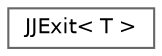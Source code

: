 digraph "Graphical Class Hierarchy"
{
 // INTERACTIVE_SVG=YES
 // LATEX_PDF_SIZE
  bgcolor="transparent";
  edge [fontname=Helvetica,fontsize=10,labelfontname=Helvetica,labelfontsize=10];
  node [fontname=Helvetica,fontsize=10,shape=box,height=0.2,width=0.4];
  rankdir="LR";
  Node0 [label="JJExit\< T \>",height=0.2,width=0.4,color="grey40", fillcolor="white", style="filled",URL="$d5/d16/struct_j_j_exit.html",tooltip=" "];
}
